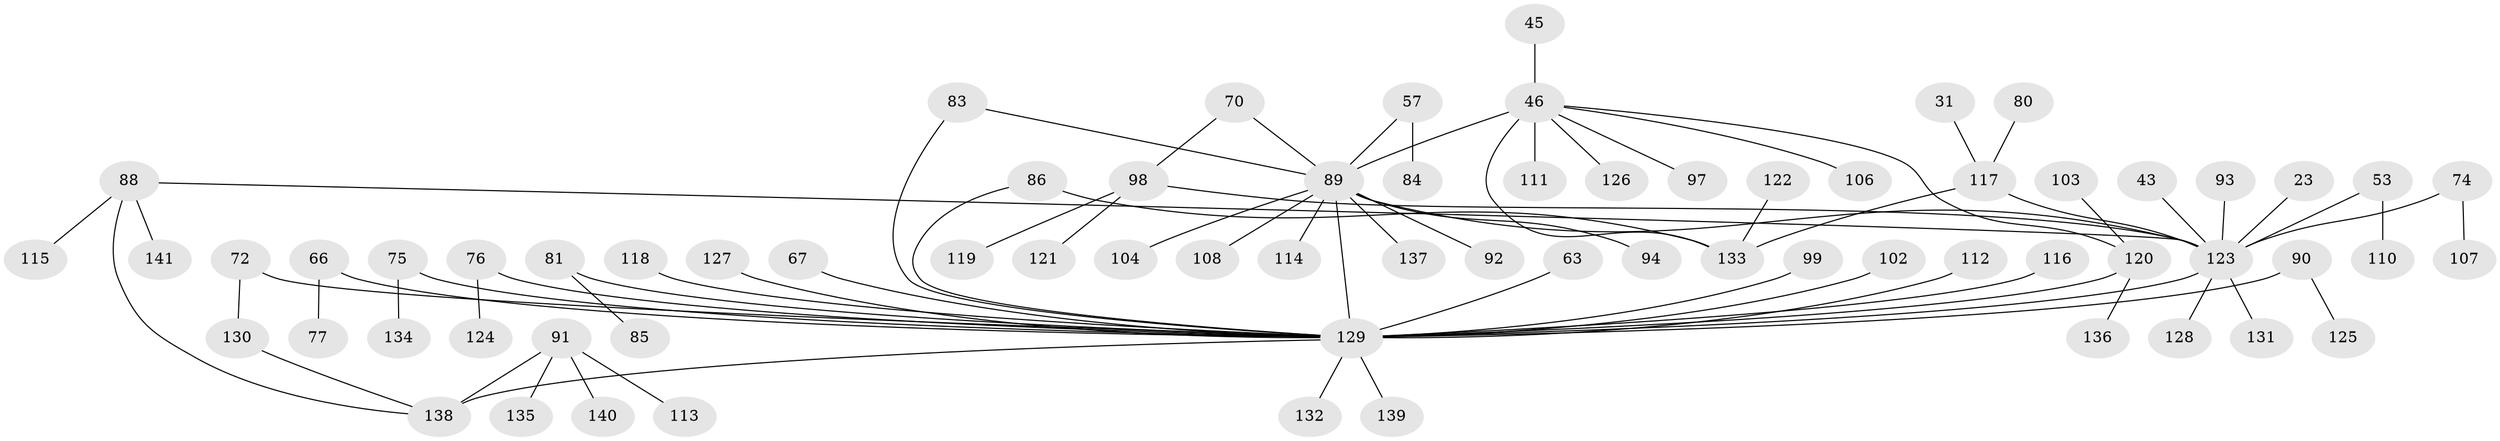 // original degree distribution, {7: 0.02127659574468085, 6: 0.014184397163120567, 2: 0.3262411347517731, 5: 0.02127659574468085, 3: 0.1276595744680851, 4: 0.11347517730496454, 8: 0.0070921985815602835, 1: 0.36879432624113473}
// Generated by graph-tools (version 1.1) at 2025/41/03/09/25 04:41:49]
// undirected, 70 vertices, 77 edges
graph export_dot {
graph [start="1"]
  node [color=gray90,style=filled];
  23 [super="+18"];
  31;
  43 [super="+32"];
  45 [super="+37"];
  46 [super="+33"];
  53 [super="+4+5"];
  57;
  63;
  66;
  67;
  70;
  72;
  74 [super="+9"];
  75;
  76;
  77;
  80;
  81;
  83;
  84;
  85;
  86;
  88 [super="+56"];
  89 [super="+50+49+47+65+29+73"];
  90;
  91;
  92;
  93;
  94;
  97;
  98;
  99;
  102;
  103;
  104;
  106;
  107;
  108 [super="+52"];
  110;
  111;
  112;
  113;
  114;
  115;
  116;
  117 [super="+14"];
  118;
  119;
  120 [super="+55+82+95+105"];
  121;
  122;
  123 [super="+36+59+38+71"];
  124;
  125;
  126;
  127;
  128;
  129 [super="+64+109+87+100+96+101"];
  130;
  131;
  132;
  133 [super="+78"];
  134;
  135;
  136;
  137;
  138 [super="+60+68"];
  139;
  140;
  141;
  23 -- 123;
  31 -- 117;
  43 -- 123;
  45 -- 46;
  46 -- 126;
  46 -- 97;
  46 -- 106;
  46 -- 111;
  46 -- 133;
  46 -- 89 [weight=3];
  46 -- 120;
  53 -- 110;
  53 -- 123 [weight=2];
  57 -- 84;
  57 -- 89;
  63 -- 129;
  66 -- 77;
  66 -- 129;
  67 -- 129;
  70 -- 98;
  70 -- 89;
  72 -- 130;
  72 -- 129;
  74 -- 107;
  74 -- 123;
  75 -- 134;
  75 -- 129;
  76 -- 124;
  76 -- 129;
  80 -- 117;
  81 -- 85;
  81 -- 129;
  83 -- 89;
  83 -- 129;
  86 -- 133;
  86 -- 129;
  88 -- 141;
  88 -- 115;
  88 -- 123;
  88 -- 138;
  89 -- 137;
  89 -- 114;
  89 -- 104;
  89 -- 94;
  89 -- 123 [weight=3];
  89 -- 92;
  89 -- 129;
  89 -- 108;
  90 -- 125;
  90 -- 129;
  91 -- 113;
  91 -- 135;
  91 -- 140;
  91 -- 138;
  93 -- 123;
  98 -- 119;
  98 -- 121;
  98 -- 123;
  99 -- 129;
  102 -- 129;
  103 -- 120;
  112 -- 129;
  116 -- 129;
  117 -- 133 [weight=2];
  117 -- 123;
  118 -- 129;
  120 -- 136;
  120 -- 129 [weight=3];
  122 -- 133;
  123 -- 128;
  123 -- 131;
  123 -- 129 [weight=3];
  127 -- 129;
  129 -- 132;
  129 -- 138 [weight=2];
  129 -- 139;
  130 -- 138;
}
